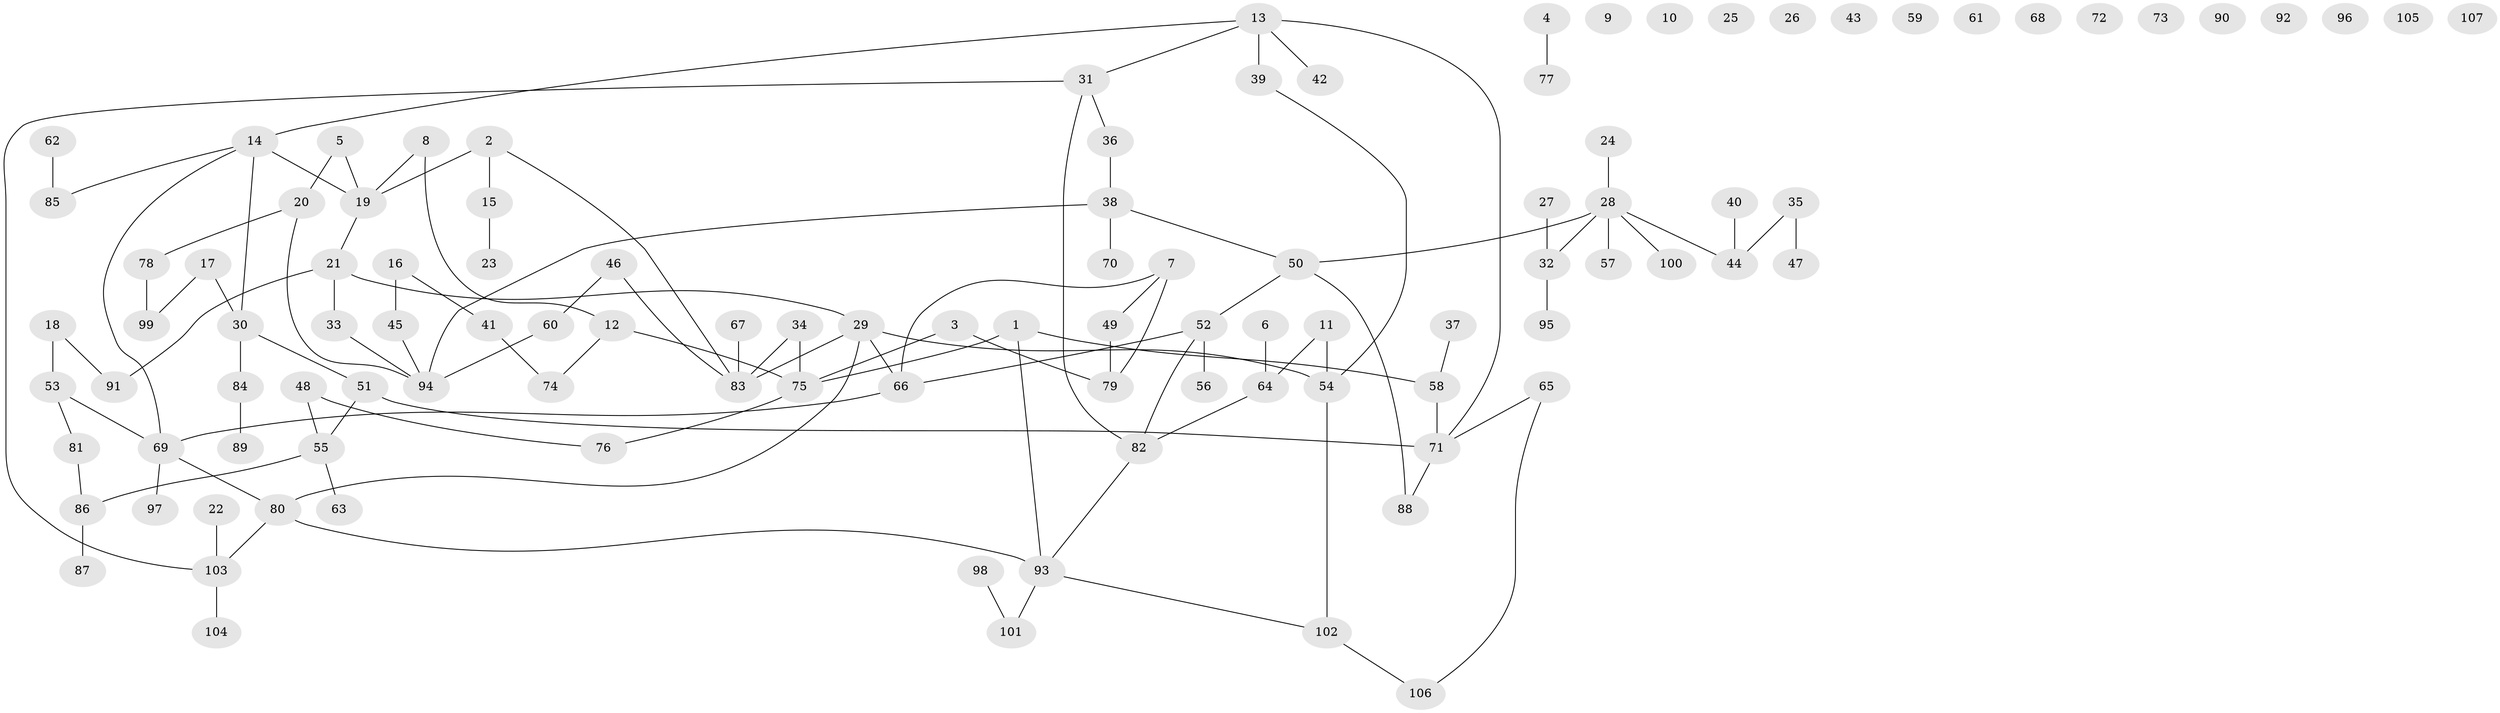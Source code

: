 // coarse degree distribution, {6: 0.05555555555555555, 3: 0.1527777777777778, 5: 0.1111111111111111, 0: 0.2222222222222222, 2: 0.2222222222222222, 4: 0.05555555555555555, 1: 0.18055555555555555}
// Generated by graph-tools (version 1.1) at 2025/41/03/06/25 10:41:21]
// undirected, 107 vertices, 116 edges
graph export_dot {
graph [start="1"]
  node [color=gray90,style=filled];
  1;
  2;
  3;
  4;
  5;
  6;
  7;
  8;
  9;
  10;
  11;
  12;
  13;
  14;
  15;
  16;
  17;
  18;
  19;
  20;
  21;
  22;
  23;
  24;
  25;
  26;
  27;
  28;
  29;
  30;
  31;
  32;
  33;
  34;
  35;
  36;
  37;
  38;
  39;
  40;
  41;
  42;
  43;
  44;
  45;
  46;
  47;
  48;
  49;
  50;
  51;
  52;
  53;
  54;
  55;
  56;
  57;
  58;
  59;
  60;
  61;
  62;
  63;
  64;
  65;
  66;
  67;
  68;
  69;
  70;
  71;
  72;
  73;
  74;
  75;
  76;
  77;
  78;
  79;
  80;
  81;
  82;
  83;
  84;
  85;
  86;
  87;
  88;
  89;
  90;
  91;
  92;
  93;
  94;
  95;
  96;
  97;
  98;
  99;
  100;
  101;
  102;
  103;
  104;
  105;
  106;
  107;
  1 -- 58;
  1 -- 75;
  1 -- 93;
  2 -- 15;
  2 -- 19;
  2 -- 83;
  3 -- 75;
  3 -- 79;
  4 -- 77;
  5 -- 19;
  5 -- 20;
  6 -- 64;
  7 -- 49;
  7 -- 66;
  7 -- 79;
  8 -- 12;
  8 -- 19;
  11 -- 54;
  11 -- 64;
  12 -- 74;
  12 -- 75;
  13 -- 14;
  13 -- 31;
  13 -- 39;
  13 -- 42;
  13 -- 71;
  14 -- 19;
  14 -- 30;
  14 -- 69;
  14 -- 85;
  15 -- 23;
  16 -- 41;
  16 -- 45;
  17 -- 30;
  17 -- 99;
  18 -- 53;
  18 -- 91;
  19 -- 21;
  20 -- 78;
  20 -- 94;
  21 -- 29;
  21 -- 33;
  21 -- 91;
  22 -- 103;
  24 -- 28;
  27 -- 32;
  28 -- 32;
  28 -- 44;
  28 -- 50;
  28 -- 57;
  28 -- 100;
  29 -- 54;
  29 -- 66;
  29 -- 80;
  29 -- 83;
  30 -- 51;
  30 -- 84;
  31 -- 36;
  31 -- 82;
  31 -- 103;
  32 -- 95;
  33 -- 94;
  34 -- 75;
  34 -- 83;
  35 -- 44;
  35 -- 47;
  36 -- 38;
  37 -- 58;
  38 -- 50;
  38 -- 70;
  38 -- 94;
  39 -- 54;
  40 -- 44;
  41 -- 74;
  45 -- 94;
  46 -- 60;
  46 -- 83;
  48 -- 55;
  48 -- 76;
  49 -- 79;
  50 -- 52;
  50 -- 88;
  51 -- 55;
  51 -- 71;
  52 -- 56;
  52 -- 66;
  52 -- 82;
  53 -- 69;
  53 -- 81;
  54 -- 102;
  55 -- 63;
  55 -- 86;
  58 -- 71;
  60 -- 94;
  62 -- 85;
  64 -- 82;
  65 -- 71;
  65 -- 106;
  66 -- 69;
  67 -- 83;
  69 -- 80;
  69 -- 97;
  71 -- 88;
  75 -- 76;
  78 -- 99;
  80 -- 93;
  80 -- 103;
  81 -- 86;
  82 -- 93;
  84 -- 89;
  86 -- 87;
  93 -- 101;
  93 -- 102;
  98 -- 101;
  102 -- 106;
  103 -- 104;
}
